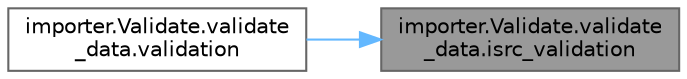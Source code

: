 digraph "importer.Validate.validate_data.isrc_validation"
{
 // LATEX_PDF_SIZE
  bgcolor="transparent";
  edge [fontname=Helvetica,fontsize=10,labelfontname=Helvetica,labelfontsize=10];
  node [fontname=Helvetica,fontsize=10,shape=box,height=0.2,width=0.4];
  rankdir="RL";
  Node1 [id="Node000001",label="importer.Validate.validate\l_data.isrc_validation",height=0.2,width=0.4,color="gray40", fillcolor="grey60", style="filled", fontcolor="black",tooltip=" "];
  Node1 -> Node2 [id="edge1_Node000001_Node000002",dir="back",color="steelblue1",style="solid",tooltip=" "];
  Node2 [id="Node000002",label="importer.Validate.validate\l_data.validation",height=0.2,width=0.4,color="grey40", fillcolor="white", style="filled",URL="$classimporter_1_1_validate_1_1validate__data.html#a4f5618b62bb2e38cf019181ce35c5756",tooltip=" "];
}
